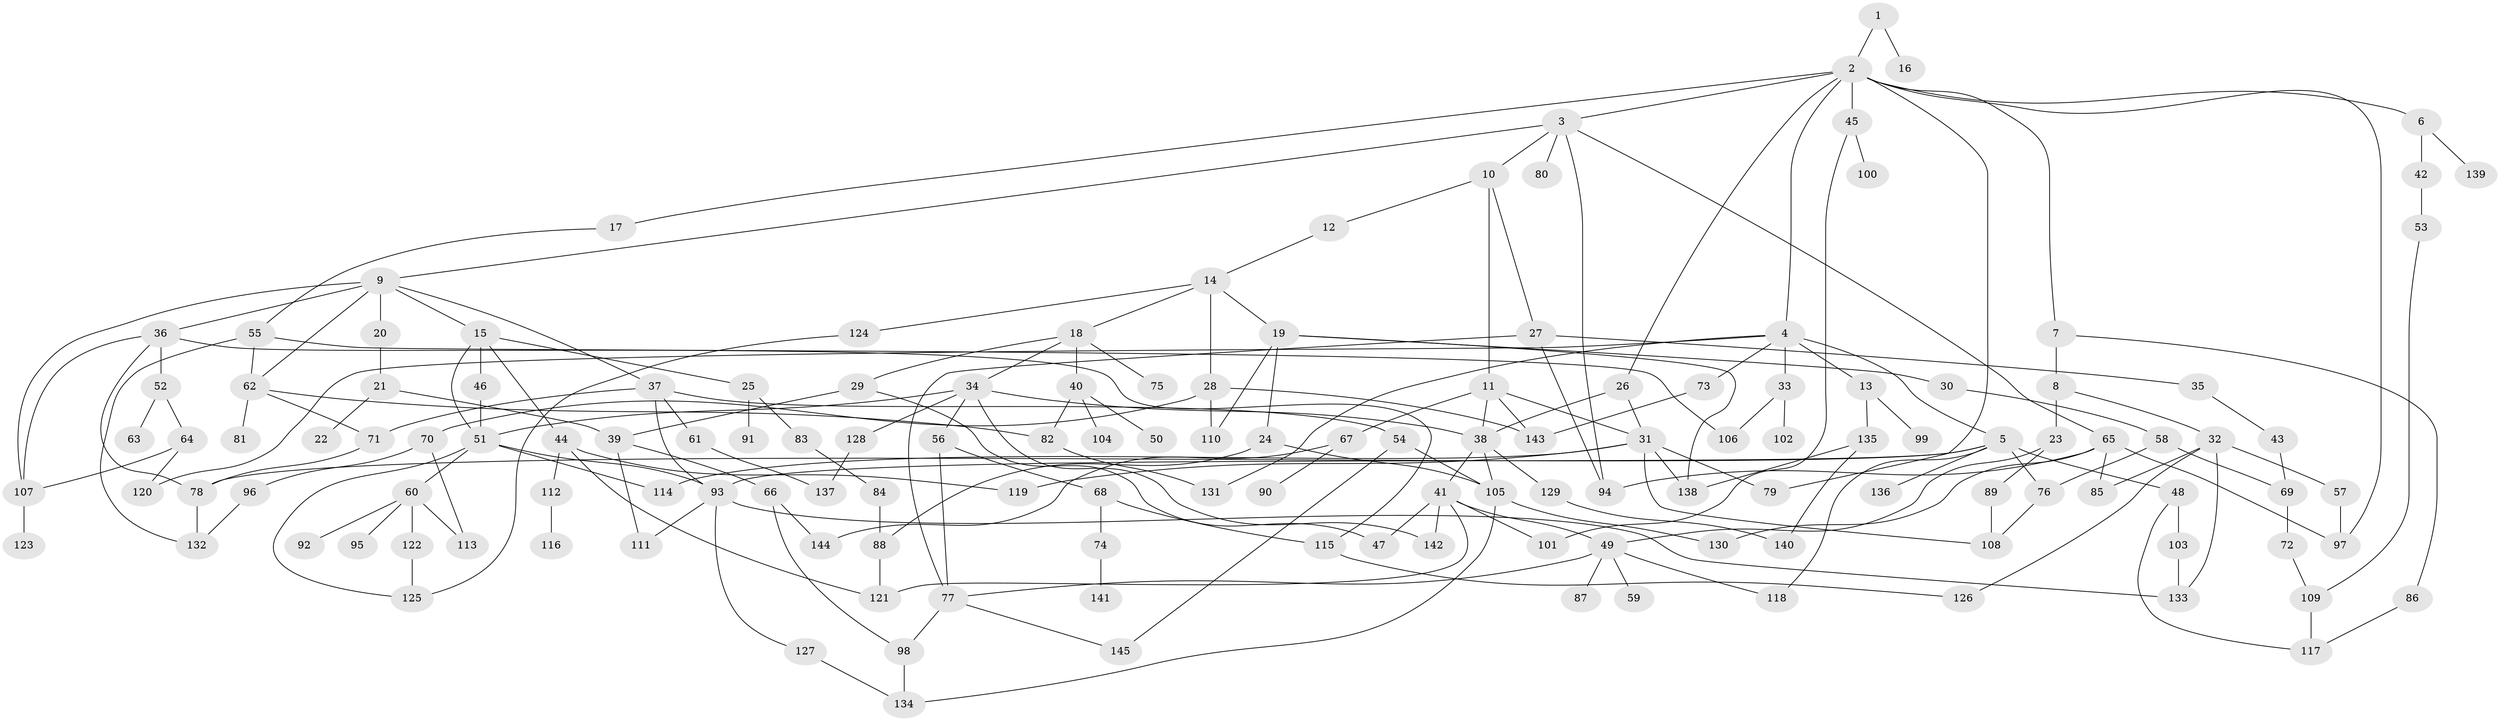 // coarse degree distribution, {2: 0.26732673267326734, 10: 0.009900990099009901, 6: 0.04950495049504951, 7: 0.0297029702970297, 9: 0.0297029702970297, 3: 0.25742574257425743, 4: 0.04950495049504951, 5: 0.1188118811881188, 12: 0.009900990099009901, 1: 0.1782178217821782}
// Generated by graph-tools (version 1.1) at 2025/16/03/04/25 18:16:50]
// undirected, 145 vertices, 212 edges
graph export_dot {
graph [start="1"]
  node [color=gray90,style=filled];
  1;
  2;
  3;
  4;
  5;
  6;
  7;
  8;
  9;
  10;
  11;
  12;
  13;
  14;
  15;
  16;
  17;
  18;
  19;
  20;
  21;
  22;
  23;
  24;
  25;
  26;
  27;
  28;
  29;
  30;
  31;
  32;
  33;
  34;
  35;
  36;
  37;
  38;
  39;
  40;
  41;
  42;
  43;
  44;
  45;
  46;
  47;
  48;
  49;
  50;
  51;
  52;
  53;
  54;
  55;
  56;
  57;
  58;
  59;
  60;
  61;
  62;
  63;
  64;
  65;
  66;
  67;
  68;
  69;
  70;
  71;
  72;
  73;
  74;
  75;
  76;
  77;
  78;
  79;
  80;
  81;
  82;
  83;
  84;
  85;
  86;
  87;
  88;
  89;
  90;
  91;
  92;
  93;
  94;
  95;
  96;
  97;
  98;
  99;
  100;
  101;
  102;
  103;
  104;
  105;
  106;
  107;
  108;
  109;
  110;
  111;
  112;
  113;
  114;
  115;
  116;
  117;
  118;
  119;
  120;
  121;
  122;
  123;
  124;
  125;
  126;
  127;
  128;
  129;
  130;
  131;
  132;
  133;
  134;
  135;
  136;
  137;
  138;
  139;
  140;
  141;
  142;
  143;
  144;
  145;
  1 -- 2;
  1 -- 16;
  2 -- 3;
  2 -- 4;
  2 -- 6;
  2 -- 7;
  2 -- 17;
  2 -- 26;
  2 -- 45;
  2 -- 97;
  2 -- 79;
  3 -- 9;
  3 -- 10;
  3 -- 65;
  3 -- 80;
  3 -- 94;
  4 -- 5;
  4 -- 13;
  4 -- 33;
  4 -- 73;
  4 -- 120;
  4 -- 131;
  5 -- 48;
  5 -- 93;
  5 -- 118;
  5 -- 136;
  5 -- 76;
  5 -- 78;
  6 -- 42;
  6 -- 139;
  7 -- 8;
  7 -- 86;
  8 -- 23;
  8 -- 32;
  9 -- 15;
  9 -- 20;
  9 -- 36;
  9 -- 37;
  9 -- 62;
  9 -- 107;
  10 -- 11;
  10 -- 12;
  10 -- 27;
  11 -- 38;
  11 -- 67;
  11 -- 143;
  11 -- 31;
  12 -- 14;
  13 -- 99;
  13 -- 135;
  14 -- 18;
  14 -- 19;
  14 -- 28;
  14 -- 124;
  15 -- 25;
  15 -- 44;
  15 -- 46;
  15 -- 51;
  17 -- 55;
  18 -- 29;
  18 -- 34;
  18 -- 40;
  18 -- 75;
  19 -- 24;
  19 -- 30;
  19 -- 110;
  19 -- 138;
  20 -- 21;
  21 -- 22;
  21 -- 39;
  23 -- 49;
  23 -- 89;
  24 -- 105;
  24 -- 88;
  25 -- 83;
  25 -- 91;
  26 -- 31;
  26 -- 38;
  27 -- 35;
  27 -- 94;
  27 -- 77;
  28 -- 70;
  28 -- 143;
  28 -- 110;
  29 -- 39;
  29 -- 47;
  30 -- 58;
  31 -- 79;
  31 -- 108;
  31 -- 114;
  31 -- 119;
  31 -- 138;
  32 -- 57;
  32 -- 126;
  32 -- 133;
  32 -- 85;
  33 -- 102;
  33 -- 106;
  34 -- 51;
  34 -- 56;
  34 -- 128;
  34 -- 142;
  34 -- 38;
  35 -- 43;
  36 -- 52;
  36 -- 78;
  36 -- 115;
  36 -- 107;
  37 -- 54;
  37 -- 61;
  37 -- 71;
  37 -- 93;
  38 -- 41;
  38 -- 129;
  38 -- 105;
  39 -- 66;
  39 -- 111;
  40 -- 50;
  40 -- 82;
  40 -- 104;
  41 -- 47;
  41 -- 101;
  41 -- 121;
  41 -- 142;
  41 -- 49;
  42 -- 53;
  43 -- 69;
  44 -- 112;
  44 -- 121;
  44 -- 119;
  45 -- 100;
  45 -- 101;
  46 -- 51;
  48 -- 103;
  48 -- 117;
  49 -- 59;
  49 -- 77;
  49 -- 87;
  49 -- 118;
  51 -- 60;
  51 -- 93;
  51 -- 125;
  51 -- 114;
  52 -- 63;
  52 -- 64;
  53 -- 109;
  54 -- 105;
  54 -- 145;
  55 -- 132;
  55 -- 62;
  55 -- 106;
  56 -- 68;
  56 -- 77;
  57 -- 97;
  58 -- 69;
  58 -- 76;
  60 -- 92;
  60 -- 95;
  60 -- 113;
  60 -- 122;
  61 -- 137;
  62 -- 81;
  62 -- 82;
  62 -- 71;
  64 -- 107;
  64 -- 120;
  65 -- 85;
  65 -- 130;
  65 -- 97;
  65 -- 94;
  66 -- 98;
  66 -- 144;
  67 -- 90;
  67 -- 144;
  68 -- 74;
  68 -- 115;
  69 -- 72;
  70 -- 96;
  70 -- 113;
  71 -- 78;
  72 -- 109;
  73 -- 143;
  74 -- 141;
  76 -- 108;
  77 -- 145;
  77 -- 98;
  78 -- 132;
  82 -- 131;
  83 -- 84;
  84 -- 88;
  86 -- 117;
  88 -- 121;
  89 -- 108;
  93 -- 111;
  93 -- 127;
  93 -- 133;
  96 -- 132;
  98 -- 134;
  103 -- 133;
  105 -- 130;
  105 -- 134;
  107 -- 123;
  109 -- 117;
  112 -- 116;
  115 -- 126;
  122 -- 125;
  124 -- 125;
  127 -- 134;
  128 -- 137;
  129 -- 140;
  135 -- 138;
  135 -- 140;
}
